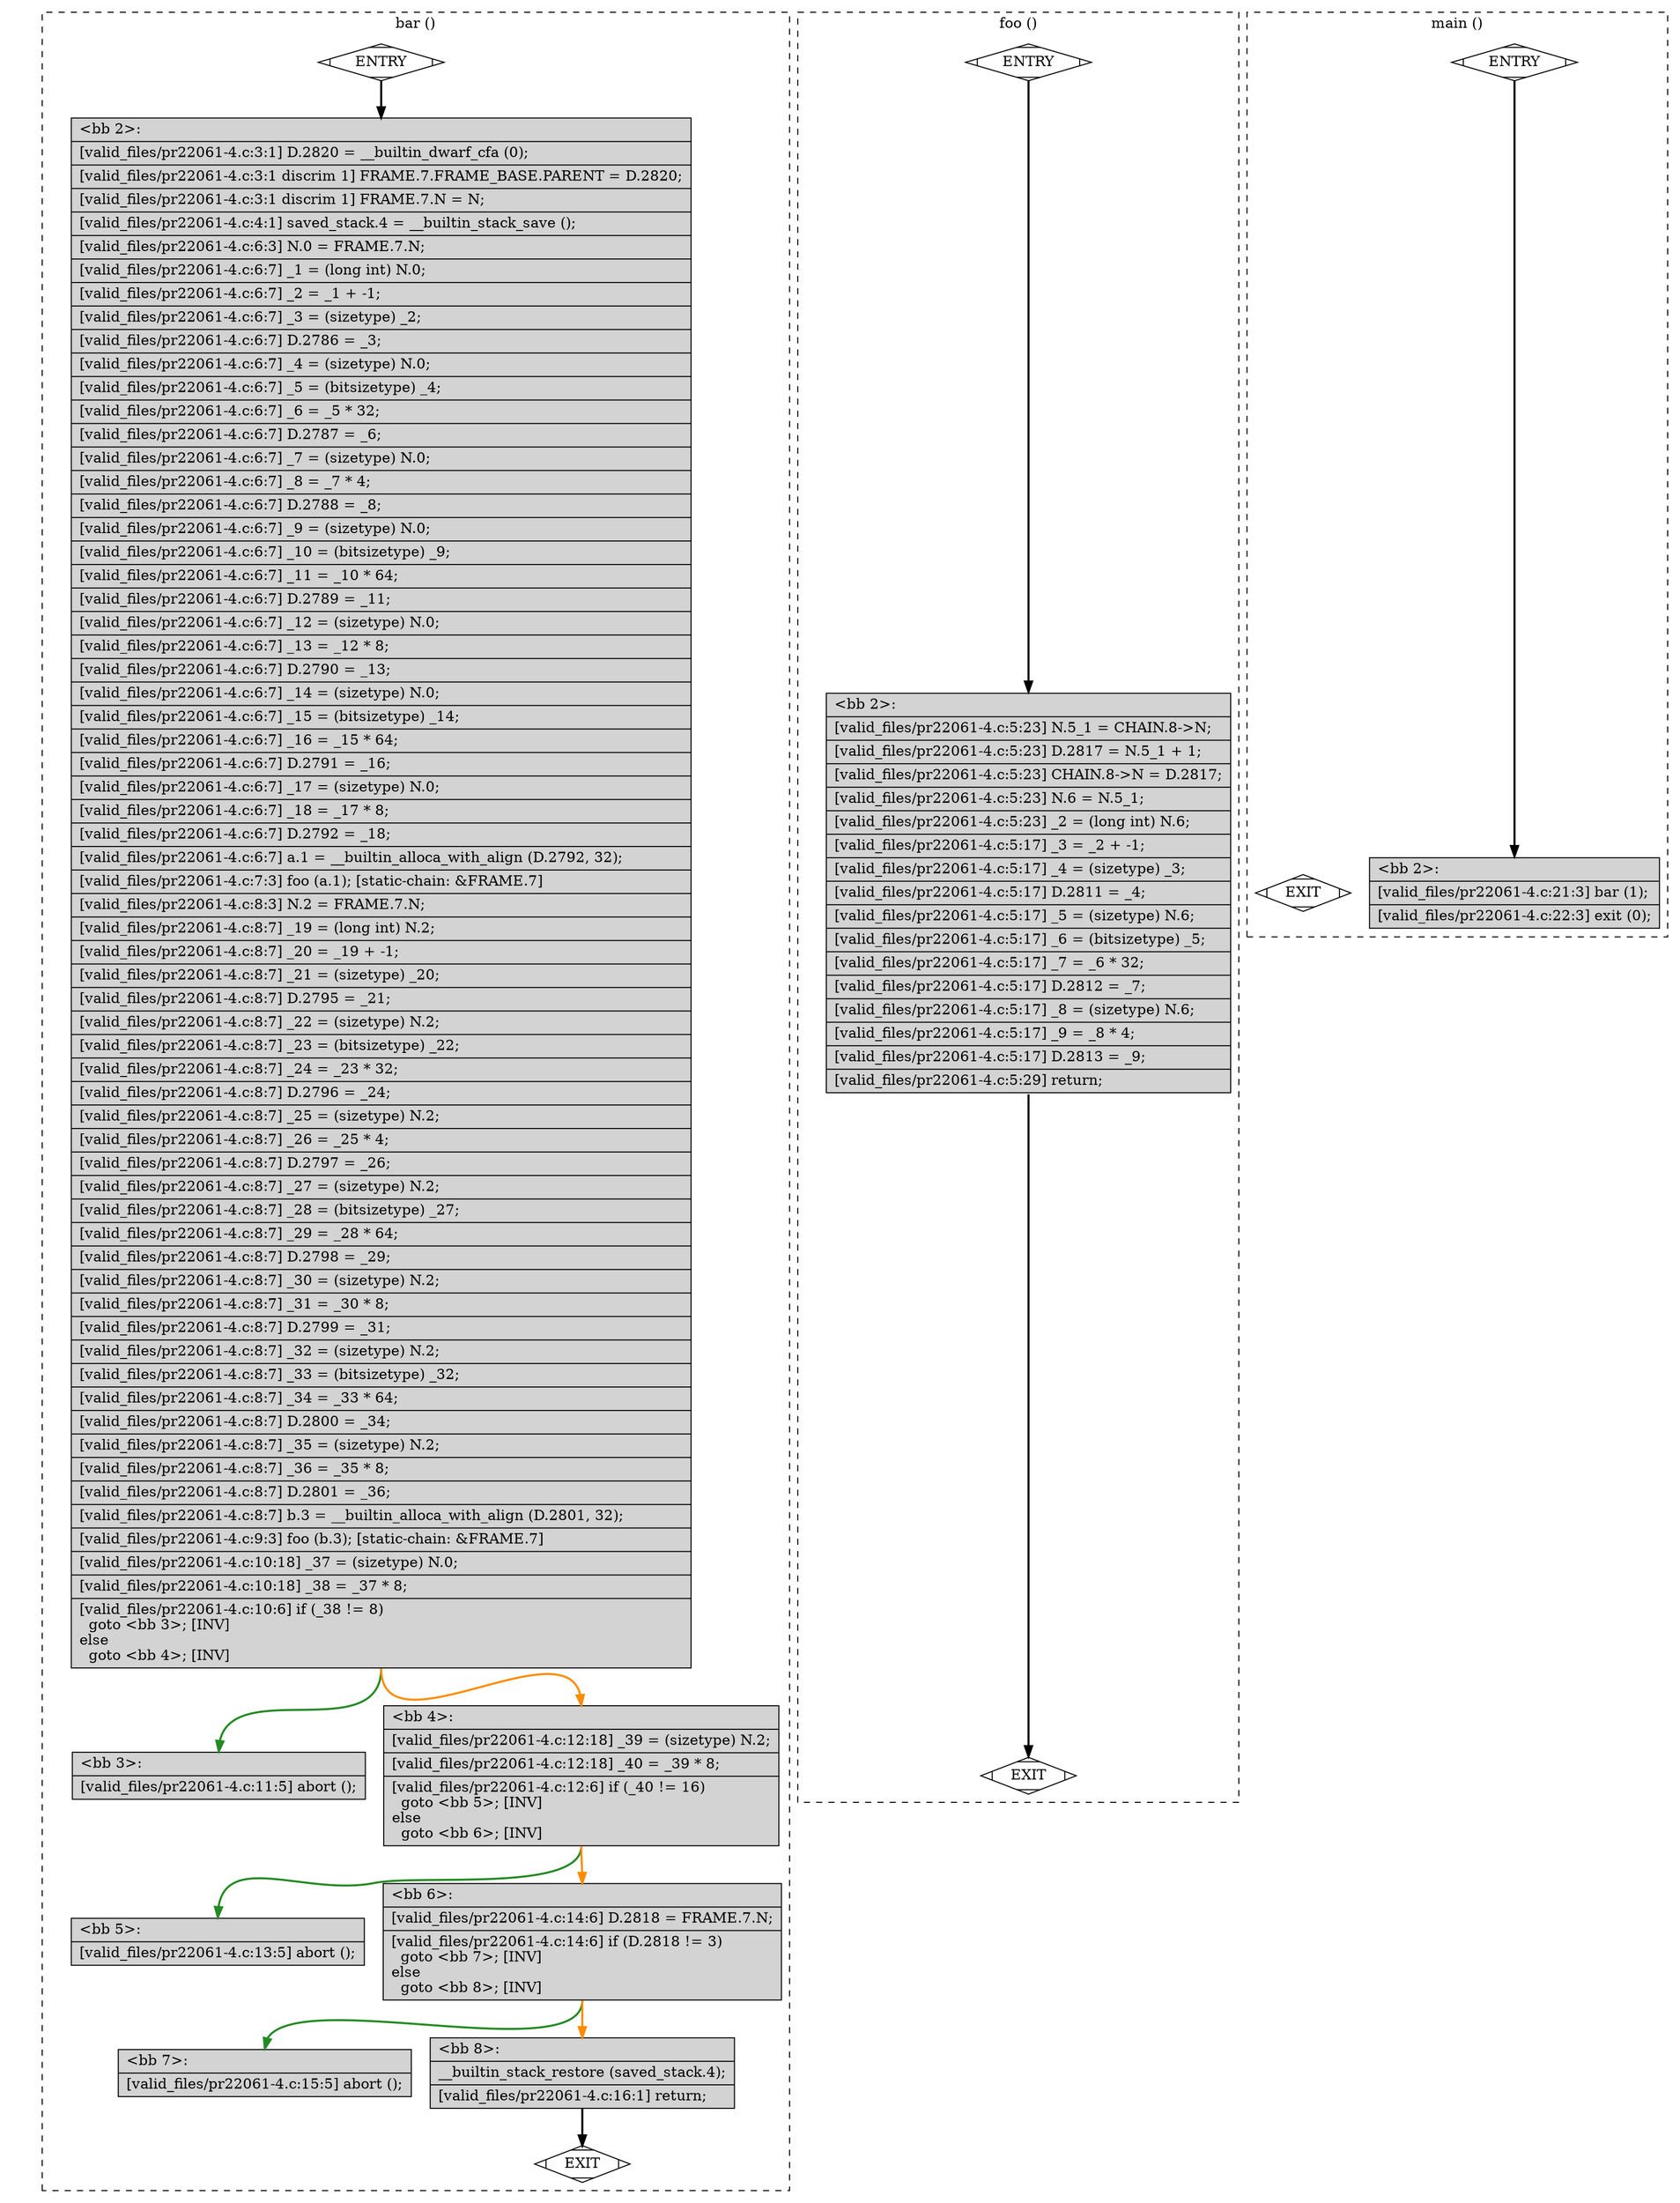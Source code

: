 digraph "a-pr22061-4.c.015t.cfg" {
overlap=false;
subgraph "cluster_bar" {
	style="dashed";
	color="black";
	label="bar ()";
	fn_0_basic_block_0 [shape=Mdiamond,style=filled,fillcolor=white,label="ENTRY"];

	fn_0_basic_block_1 [shape=Mdiamond,style=filled,fillcolor=white,label="EXIT"];

	fn_0_basic_block_2 [shape=record,style=filled,fillcolor=lightgrey,label="{\<bb\ 2\>:\l\
|[valid_files/pr22061-4.c:3:1]\ D.2820\ =\ __builtin_dwarf_cfa\ (0);\l\
|[valid_files/pr22061-4.c:3:1\ discrim\ 1]\ FRAME.7.FRAME_BASE.PARENT\ =\ D.2820;\l\
|[valid_files/pr22061-4.c:3:1\ discrim\ 1]\ FRAME.7.N\ =\ N;\l\
|[valid_files/pr22061-4.c:4:1]\ saved_stack.4\ =\ __builtin_stack_save\ ();\l\
|[valid_files/pr22061-4.c:6:3]\ N.0\ =\ FRAME.7.N;\l\
|[valid_files/pr22061-4.c:6:7]\ _1\ =\ (long\ int)\ N.0;\l\
|[valid_files/pr22061-4.c:6:7]\ _2\ =\ _1\ +\ -1;\l\
|[valid_files/pr22061-4.c:6:7]\ _3\ =\ (sizetype)\ _2;\l\
|[valid_files/pr22061-4.c:6:7]\ D.2786\ =\ _3;\l\
|[valid_files/pr22061-4.c:6:7]\ _4\ =\ (sizetype)\ N.0;\l\
|[valid_files/pr22061-4.c:6:7]\ _5\ =\ (bitsizetype)\ _4;\l\
|[valid_files/pr22061-4.c:6:7]\ _6\ =\ _5\ *\ 32;\l\
|[valid_files/pr22061-4.c:6:7]\ D.2787\ =\ _6;\l\
|[valid_files/pr22061-4.c:6:7]\ _7\ =\ (sizetype)\ N.0;\l\
|[valid_files/pr22061-4.c:6:7]\ _8\ =\ _7\ *\ 4;\l\
|[valid_files/pr22061-4.c:6:7]\ D.2788\ =\ _8;\l\
|[valid_files/pr22061-4.c:6:7]\ _9\ =\ (sizetype)\ N.0;\l\
|[valid_files/pr22061-4.c:6:7]\ _10\ =\ (bitsizetype)\ _9;\l\
|[valid_files/pr22061-4.c:6:7]\ _11\ =\ _10\ *\ 64;\l\
|[valid_files/pr22061-4.c:6:7]\ D.2789\ =\ _11;\l\
|[valid_files/pr22061-4.c:6:7]\ _12\ =\ (sizetype)\ N.0;\l\
|[valid_files/pr22061-4.c:6:7]\ _13\ =\ _12\ *\ 8;\l\
|[valid_files/pr22061-4.c:6:7]\ D.2790\ =\ _13;\l\
|[valid_files/pr22061-4.c:6:7]\ _14\ =\ (sizetype)\ N.0;\l\
|[valid_files/pr22061-4.c:6:7]\ _15\ =\ (bitsizetype)\ _14;\l\
|[valid_files/pr22061-4.c:6:7]\ _16\ =\ _15\ *\ 64;\l\
|[valid_files/pr22061-4.c:6:7]\ D.2791\ =\ _16;\l\
|[valid_files/pr22061-4.c:6:7]\ _17\ =\ (sizetype)\ N.0;\l\
|[valid_files/pr22061-4.c:6:7]\ _18\ =\ _17\ *\ 8;\l\
|[valid_files/pr22061-4.c:6:7]\ D.2792\ =\ _18;\l\
|[valid_files/pr22061-4.c:6:7]\ a.1\ =\ __builtin_alloca_with_align\ (D.2792,\ 32);\l\
|[valid_files/pr22061-4.c:7:3]\ foo\ (a.1);\ [static-chain:\ &FRAME.7]\l\
|[valid_files/pr22061-4.c:8:3]\ N.2\ =\ FRAME.7.N;\l\
|[valid_files/pr22061-4.c:8:7]\ _19\ =\ (long\ int)\ N.2;\l\
|[valid_files/pr22061-4.c:8:7]\ _20\ =\ _19\ +\ -1;\l\
|[valid_files/pr22061-4.c:8:7]\ _21\ =\ (sizetype)\ _20;\l\
|[valid_files/pr22061-4.c:8:7]\ D.2795\ =\ _21;\l\
|[valid_files/pr22061-4.c:8:7]\ _22\ =\ (sizetype)\ N.2;\l\
|[valid_files/pr22061-4.c:8:7]\ _23\ =\ (bitsizetype)\ _22;\l\
|[valid_files/pr22061-4.c:8:7]\ _24\ =\ _23\ *\ 32;\l\
|[valid_files/pr22061-4.c:8:7]\ D.2796\ =\ _24;\l\
|[valid_files/pr22061-4.c:8:7]\ _25\ =\ (sizetype)\ N.2;\l\
|[valid_files/pr22061-4.c:8:7]\ _26\ =\ _25\ *\ 4;\l\
|[valid_files/pr22061-4.c:8:7]\ D.2797\ =\ _26;\l\
|[valid_files/pr22061-4.c:8:7]\ _27\ =\ (sizetype)\ N.2;\l\
|[valid_files/pr22061-4.c:8:7]\ _28\ =\ (bitsizetype)\ _27;\l\
|[valid_files/pr22061-4.c:8:7]\ _29\ =\ _28\ *\ 64;\l\
|[valid_files/pr22061-4.c:8:7]\ D.2798\ =\ _29;\l\
|[valid_files/pr22061-4.c:8:7]\ _30\ =\ (sizetype)\ N.2;\l\
|[valid_files/pr22061-4.c:8:7]\ _31\ =\ _30\ *\ 8;\l\
|[valid_files/pr22061-4.c:8:7]\ D.2799\ =\ _31;\l\
|[valid_files/pr22061-4.c:8:7]\ _32\ =\ (sizetype)\ N.2;\l\
|[valid_files/pr22061-4.c:8:7]\ _33\ =\ (bitsizetype)\ _32;\l\
|[valid_files/pr22061-4.c:8:7]\ _34\ =\ _33\ *\ 64;\l\
|[valid_files/pr22061-4.c:8:7]\ D.2800\ =\ _34;\l\
|[valid_files/pr22061-4.c:8:7]\ _35\ =\ (sizetype)\ N.2;\l\
|[valid_files/pr22061-4.c:8:7]\ _36\ =\ _35\ *\ 8;\l\
|[valid_files/pr22061-4.c:8:7]\ D.2801\ =\ _36;\l\
|[valid_files/pr22061-4.c:8:7]\ b.3\ =\ __builtin_alloca_with_align\ (D.2801,\ 32);\l\
|[valid_files/pr22061-4.c:9:3]\ foo\ (b.3);\ [static-chain:\ &FRAME.7]\l\
|[valid_files/pr22061-4.c:10:18]\ _37\ =\ (sizetype)\ N.0;\l\
|[valid_files/pr22061-4.c:10:18]\ _38\ =\ _37\ *\ 8;\l\
|[valid_files/pr22061-4.c:10:6]\ if\ (_38\ !=\ 8)\l\
\ \ goto\ \<bb\ 3\>;\ [INV]\l\
else\l\
\ \ goto\ \<bb\ 4\>;\ [INV]\l\
}"];

	fn_0_basic_block_3 [shape=record,style=filled,fillcolor=lightgrey,label="{\<bb\ 3\>:\l\
|[valid_files/pr22061-4.c:11:5]\ abort\ ();\l\
}"];

	fn_0_basic_block_4 [shape=record,style=filled,fillcolor=lightgrey,label="{\<bb\ 4\>:\l\
|[valid_files/pr22061-4.c:12:18]\ _39\ =\ (sizetype)\ N.2;\l\
|[valid_files/pr22061-4.c:12:18]\ _40\ =\ _39\ *\ 8;\l\
|[valid_files/pr22061-4.c:12:6]\ if\ (_40\ !=\ 16)\l\
\ \ goto\ \<bb\ 5\>;\ [INV]\l\
else\l\
\ \ goto\ \<bb\ 6\>;\ [INV]\l\
}"];

	fn_0_basic_block_5 [shape=record,style=filled,fillcolor=lightgrey,label="{\<bb\ 5\>:\l\
|[valid_files/pr22061-4.c:13:5]\ abort\ ();\l\
}"];

	fn_0_basic_block_6 [shape=record,style=filled,fillcolor=lightgrey,label="{\<bb\ 6\>:\l\
|[valid_files/pr22061-4.c:14:6]\ D.2818\ =\ FRAME.7.N;\l\
|[valid_files/pr22061-4.c:14:6]\ if\ (D.2818\ !=\ 3)\l\
\ \ goto\ \<bb\ 7\>;\ [INV]\l\
else\l\
\ \ goto\ \<bb\ 8\>;\ [INV]\l\
}"];

	fn_0_basic_block_7 [shape=record,style=filled,fillcolor=lightgrey,label="{\<bb\ 7\>:\l\
|[valid_files/pr22061-4.c:15:5]\ abort\ ();\l\
}"];

	fn_0_basic_block_8 [shape=record,style=filled,fillcolor=lightgrey,label="{\<bb\ 8\>:\l\
|__builtin_stack_restore\ (saved_stack.4);\l\
|[valid_files/pr22061-4.c:16:1]\ return;\l\
}"];

	fn_0_basic_block_0:s -> fn_0_basic_block_2:n [style="solid,bold",color=black,weight=100,constraint=true];
	fn_0_basic_block_2:s -> fn_0_basic_block_3:n [style="solid,bold",color=forestgreen,weight=10,constraint=true];
	fn_0_basic_block_2:s -> fn_0_basic_block_4:n [style="solid,bold",color=darkorange,weight=10,constraint=true];
	fn_0_basic_block_4:s -> fn_0_basic_block_5:n [style="solid,bold",color=forestgreen,weight=10,constraint=true];
	fn_0_basic_block_4:s -> fn_0_basic_block_6:n [style="solid,bold",color=darkorange,weight=10,constraint=true];
	fn_0_basic_block_6:s -> fn_0_basic_block_7:n [style="solid,bold",color=forestgreen,weight=10,constraint=true];
	fn_0_basic_block_6:s -> fn_0_basic_block_8:n [style="solid,bold",color=darkorange,weight=10,constraint=true];
	fn_0_basic_block_8:s -> fn_0_basic_block_1:n [style="solid,bold",color=black,weight=10,constraint=true];
	fn_0_basic_block_0:s -> fn_0_basic_block_1:n [style="invis",constraint=true];
}
subgraph "cluster_foo" {
	style="dashed";
	color="black";
	label="foo ()";
	fn_1_basic_block_0 [shape=Mdiamond,style=filled,fillcolor=white,label="ENTRY"];

	fn_1_basic_block_1 [shape=Mdiamond,style=filled,fillcolor=white,label="EXIT"];

	fn_1_basic_block_2 [shape=record,style=filled,fillcolor=lightgrey,label="{\<bb\ 2\>:\l\
|[valid_files/pr22061-4.c:5:23]\ N.5_1\ =\ CHAIN.8-\>N;\l\
|[valid_files/pr22061-4.c:5:23]\ D.2817\ =\ N.5_1\ +\ 1;\l\
|[valid_files/pr22061-4.c:5:23]\ CHAIN.8-\>N\ =\ D.2817;\l\
|[valid_files/pr22061-4.c:5:23]\ N.6\ =\ N.5_1;\l\
|[valid_files/pr22061-4.c:5:23]\ _2\ =\ (long\ int)\ N.6;\l\
|[valid_files/pr22061-4.c:5:17]\ _3\ =\ _2\ +\ -1;\l\
|[valid_files/pr22061-4.c:5:17]\ _4\ =\ (sizetype)\ _3;\l\
|[valid_files/pr22061-4.c:5:17]\ D.2811\ =\ _4;\l\
|[valid_files/pr22061-4.c:5:17]\ _5\ =\ (sizetype)\ N.6;\l\
|[valid_files/pr22061-4.c:5:17]\ _6\ =\ (bitsizetype)\ _5;\l\
|[valid_files/pr22061-4.c:5:17]\ _7\ =\ _6\ *\ 32;\l\
|[valid_files/pr22061-4.c:5:17]\ D.2812\ =\ _7;\l\
|[valid_files/pr22061-4.c:5:17]\ _8\ =\ (sizetype)\ N.6;\l\
|[valid_files/pr22061-4.c:5:17]\ _9\ =\ _8\ *\ 4;\l\
|[valid_files/pr22061-4.c:5:17]\ D.2813\ =\ _9;\l\
|[valid_files/pr22061-4.c:5:29]\ return;\l\
}"];

	fn_1_basic_block_0:s -> fn_1_basic_block_2:n [style="solid,bold",color=black,weight=100,constraint=true];
	fn_1_basic_block_2:s -> fn_1_basic_block_1:n [style="solid,bold",color=black,weight=10,constraint=true];
	fn_1_basic_block_0:s -> fn_1_basic_block_1:n [style="invis",constraint=true];
}
subgraph "cluster_main" {
	style="dashed";
	color="black";
	label="main ()";
	fn_2_basic_block_0 [shape=Mdiamond,style=filled,fillcolor=white,label="ENTRY"];

	fn_2_basic_block_1 [shape=Mdiamond,style=filled,fillcolor=white,label="EXIT"];

	fn_2_basic_block_2 [shape=record,style=filled,fillcolor=lightgrey,label="{\<bb\ 2\>:\l\
|[valid_files/pr22061-4.c:21:3]\ bar\ (1);\l\
|[valid_files/pr22061-4.c:22:3]\ exit\ (0);\l\
}"];

	fn_2_basic_block_0:s -> fn_2_basic_block_2:n [style="solid,bold",color=black,weight=100,constraint=true];
	fn_2_basic_block_0:s -> fn_2_basic_block_1:n [style="invis",constraint=true];
}
}
